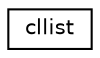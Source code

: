 digraph "Graphical Class Hierarchy"
{
  edge [fontname="Helvetica",fontsize="10",labelfontname="Helvetica",labelfontsize="10"];
  node [fontname="Helvetica",fontsize="10",shape=record];
  rankdir="LR";
  Node1 [label="cllist",height=0.2,width=0.4,color="black", fillcolor="white", style="filled",URL="$structcllist.html"];
}
